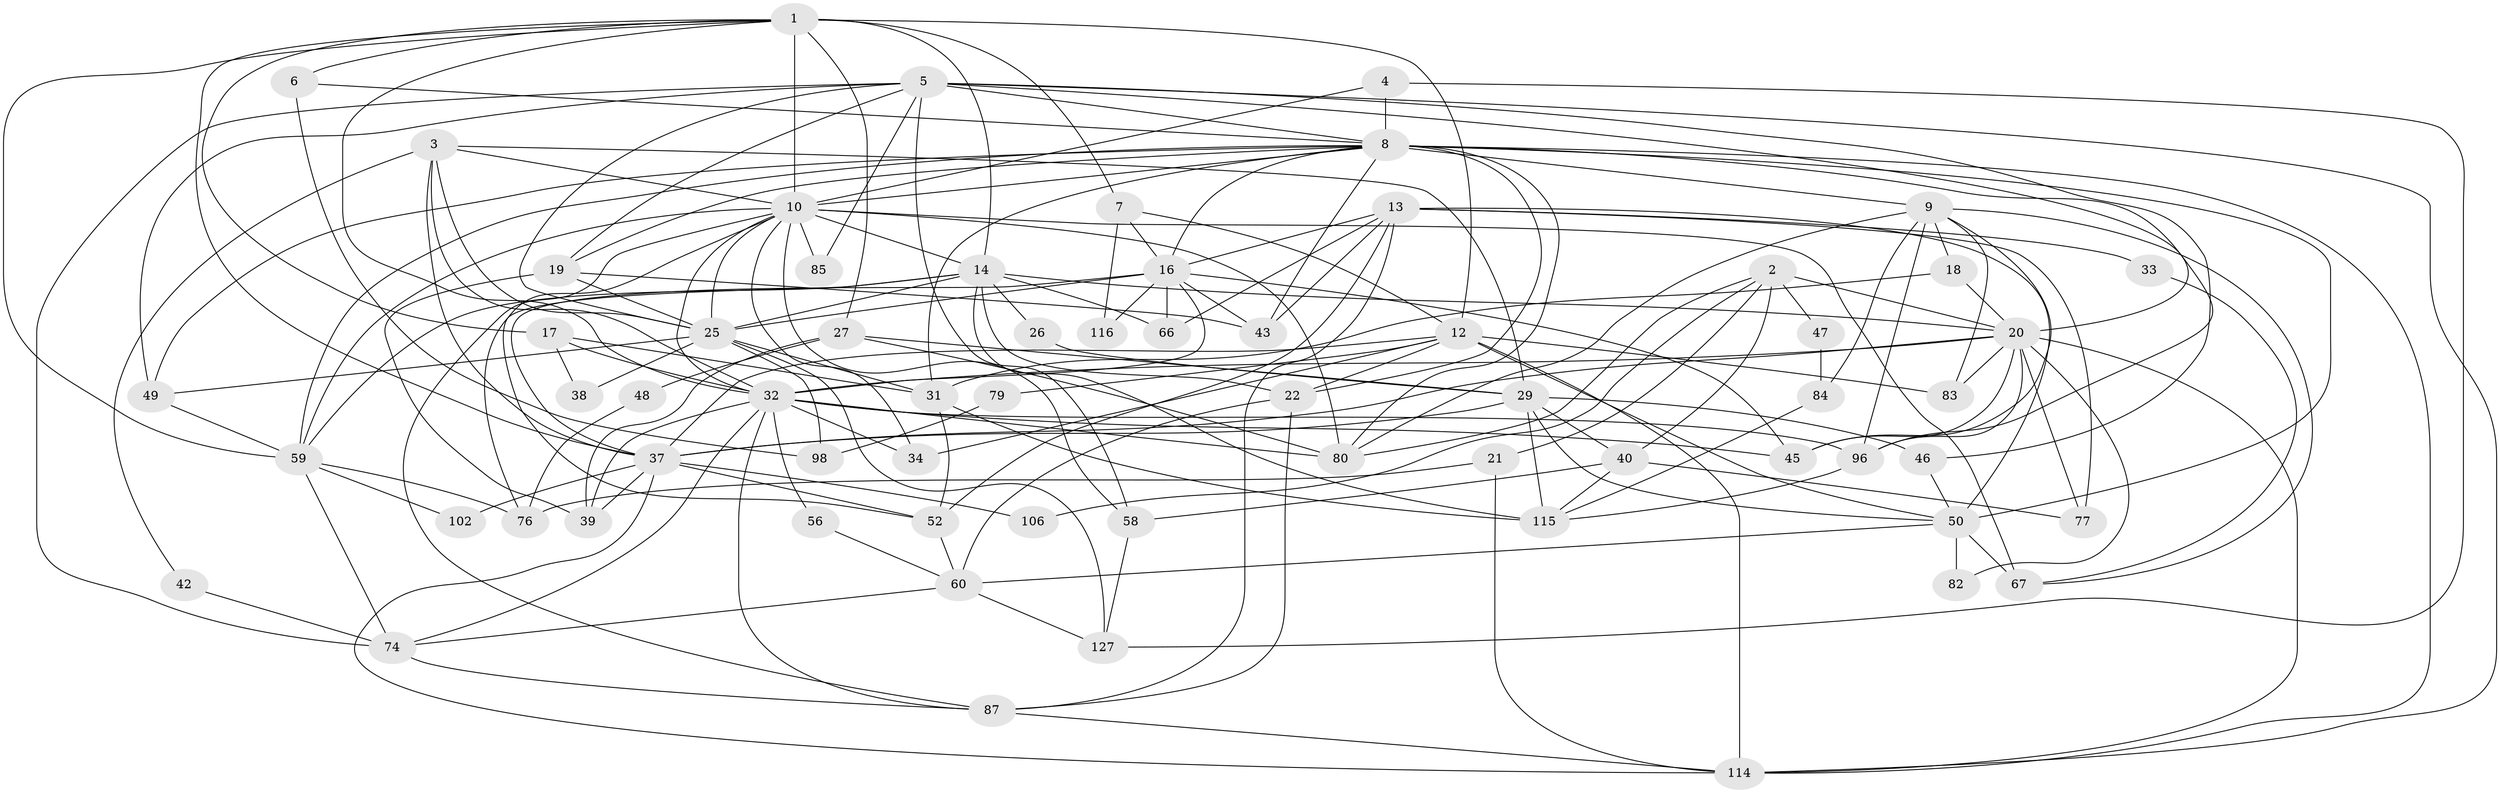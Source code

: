 // original degree distribution, {5: 0.14615384615384616, 3: 0.26153846153846155, 6: 0.1076923076923077, 4: 0.3153846153846154, 8: 0.007692307692307693, 7: 0.038461538461538464, 2: 0.12307692307692308}
// Generated by graph-tools (version 1.1) at 2025/14/03/09/25 04:14:54]
// undirected, 65 vertices, 176 edges
graph export_dot {
graph [start="1"]
  node [color=gray90,style=filled];
  1 [super="+99+88"];
  2 [super="+11+63"];
  3 [super="+62"];
  4;
  5 [super="+108+28"];
  6;
  7;
  8 [super="+57+97+110+129"];
  9 [super="+23"];
  10 [super="+54+100+36"];
  12 [super="+53+15"];
  13 [super="+30+91"];
  14 [super="+51+64"];
  16 [super="+104+24"];
  17 [super="+55"];
  18;
  19 [super="+71"];
  20 [super="+68+61"];
  21;
  22 [super="+119"];
  25 [super="+69"];
  26;
  27 [super="+120"];
  29 [super="+126+118"];
  31 [super="+123"];
  32 [super="+125+35"];
  33;
  34 [super="+65"];
  37 [super="+70+41"];
  38;
  39;
  40 [super="+93"];
  42;
  43;
  45;
  46;
  47;
  48;
  49;
  50 [super="+107+72"];
  52 [super="+89"];
  56;
  58;
  59 [super="+73+113"];
  60 [super="+94"];
  66;
  67 [super="+75"];
  74 [super="+90"];
  76 [super="+124"];
  77;
  79;
  80 [super="+101"];
  82;
  83;
  84;
  85;
  87 [super="+92"];
  96;
  98;
  102;
  106;
  114 [super="+130"];
  115 [super="+128"];
  116;
  127;
  1 -- 10 [weight=2];
  1 -- 6;
  1 -- 7;
  1 -- 59;
  1 -- 27;
  1 -- 37;
  1 -- 17;
  1 -- 32;
  1 -- 12;
  1 -- 14;
  2 -- 21;
  2 -- 47;
  2 -- 20 [weight=2];
  2 -- 80;
  2 -- 40;
  2 -- 106;
  3 -- 42;
  3 -- 32;
  3 -- 10;
  3 -- 29;
  3 -- 25;
  3 -- 37;
  4 -- 8;
  4 -- 127;
  4 -- 10;
  5 -- 49;
  5 -- 114;
  5 -- 85;
  5 -- 58;
  5 -- 46;
  5 -- 8;
  5 -- 20;
  5 -- 25;
  5 -- 19;
  5 -- 74;
  6 -- 98;
  6 -- 8;
  7 -- 116;
  7 -- 12;
  7 -- 16;
  8 -- 22 [weight=2];
  8 -- 19;
  8 -- 31;
  8 -- 50 [weight=3];
  8 -- 96;
  8 -- 9;
  8 -- 43;
  8 -- 10;
  8 -- 59;
  8 -- 16;
  8 -- 80;
  8 -- 114;
  8 -- 49;
  9 -- 18;
  9 -- 45;
  9 -- 83;
  9 -- 84;
  9 -- 80;
  9 -- 96;
  9 -- 67;
  10 -- 87;
  10 -- 59;
  10 -- 67 [weight=2];
  10 -- 34;
  10 -- 32;
  10 -- 80 [weight=2];
  10 -- 52;
  10 -- 85;
  10 -- 25;
  10 -- 58;
  10 -- 14 [weight=2];
  12 -- 22;
  12 -- 34;
  12 -- 50;
  12 -- 83;
  12 -- 79;
  12 -- 37 [weight=2];
  12 -- 114;
  13 -- 50;
  13 -- 33;
  13 -- 16;
  13 -- 52;
  13 -- 66;
  13 -- 87;
  13 -- 43;
  13 -- 77;
  14 -- 66;
  14 -- 76;
  14 -- 20;
  14 -- 22;
  14 -- 25;
  14 -- 26;
  14 -- 59;
  14 -- 115;
  16 -- 116 [weight=2];
  16 -- 32;
  16 -- 37;
  16 -- 66;
  16 -- 45;
  16 -- 43;
  16 -- 25;
  17 -- 31;
  17 -- 38;
  17 -- 32;
  18 -- 20;
  18 -- 31;
  19 -- 43;
  19 -- 25;
  19 -- 39;
  20 -- 77;
  20 -- 114;
  20 -- 82;
  20 -- 37;
  20 -- 96;
  20 -- 45;
  20 -- 83;
  20 -- 32;
  21 -- 76;
  21 -- 114;
  22 -- 87;
  22 -- 60;
  25 -- 98;
  25 -- 127;
  25 -- 31;
  25 -- 38 [weight=2];
  25 -- 49;
  26 -- 29;
  27 -- 29;
  27 -- 48;
  27 -- 80 [weight=2];
  27 -- 39;
  29 -- 115 [weight=3];
  29 -- 40;
  29 -- 50;
  29 -- 37;
  29 -- 46;
  31 -- 52 [weight=2];
  31 -- 115;
  32 -- 45;
  32 -- 80;
  32 -- 96;
  32 -- 34;
  32 -- 39;
  32 -- 74;
  32 -- 87;
  32 -- 56;
  33 -- 67;
  37 -- 39;
  37 -- 102 [weight=2];
  37 -- 106;
  37 -- 52;
  37 -- 114;
  40 -- 77;
  40 -- 58;
  40 -- 115;
  42 -- 74;
  46 -- 50;
  47 -- 84;
  48 -- 76;
  49 -- 59;
  50 -- 60;
  50 -- 82;
  50 -- 67;
  52 -- 60;
  56 -- 60;
  58 -- 127;
  59 -- 74;
  59 -- 102;
  59 -- 76;
  60 -- 127;
  60 -- 74;
  74 -- 87;
  79 -- 98;
  84 -- 115;
  87 -- 114;
  96 -- 115;
}
